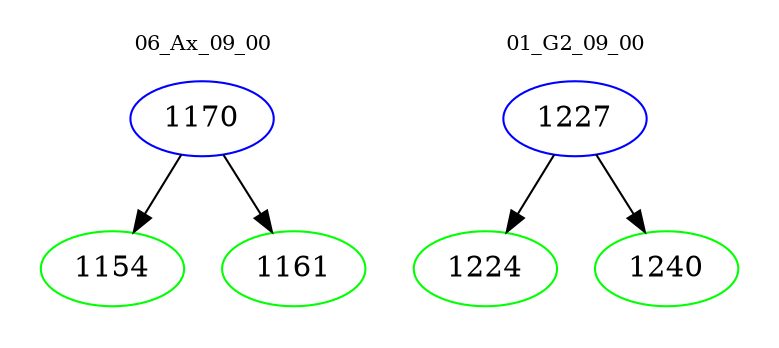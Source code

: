 digraph{
subgraph cluster_0 {
color = white
label = "06_Ax_09_00";
fontsize=10;
T0_1170 [label="1170", color="blue"]
T0_1170 -> T0_1154 [color="black"]
T0_1154 [label="1154", color="green"]
T0_1170 -> T0_1161 [color="black"]
T0_1161 [label="1161", color="green"]
}
subgraph cluster_1 {
color = white
label = "01_G2_09_00";
fontsize=10;
T1_1227 [label="1227", color="blue"]
T1_1227 -> T1_1224 [color="black"]
T1_1224 [label="1224", color="green"]
T1_1227 -> T1_1240 [color="black"]
T1_1240 [label="1240", color="green"]
}
}
